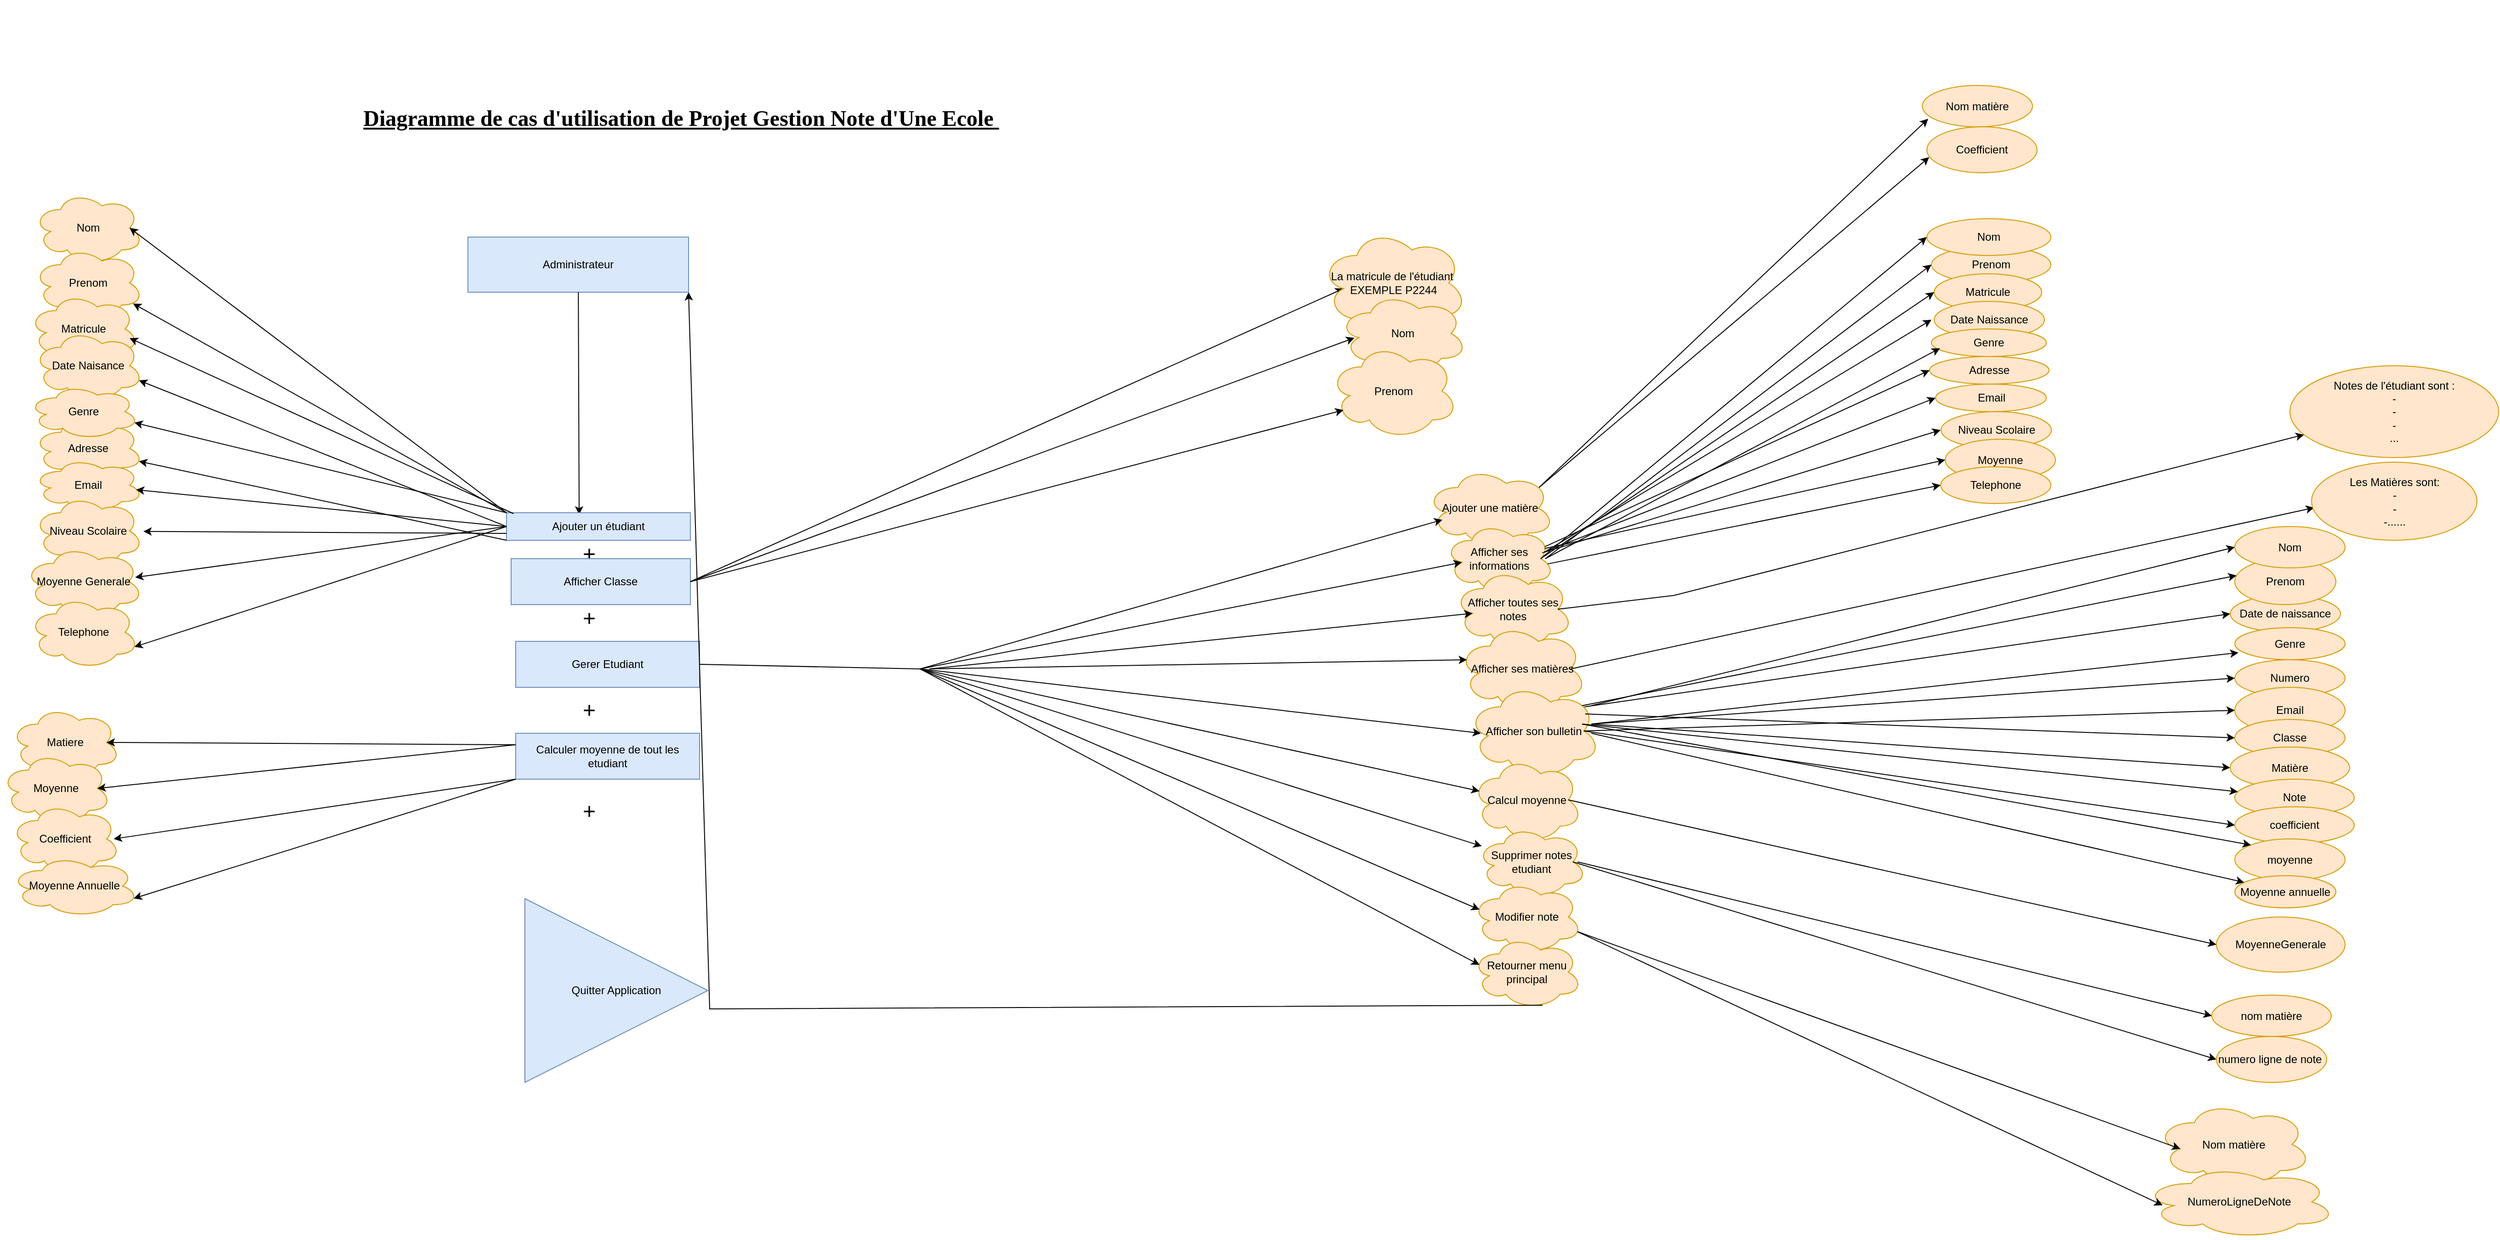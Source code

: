 <mxfile version="24.7.17">
  <diagram name="Page-1" id="vBFBwWcGmU8iXVVEff_w">
    <mxGraphModel dx="3722" dy="2207" grid="1" gridSize="10" guides="1" tooltips="1" connect="1" arrows="1" fold="1" page="1" pageScale="1" pageWidth="827" pageHeight="1169" math="0" shadow="0">
      <root>
        <mxCell id="0" />
        <mxCell id="1" parent="0" />
        <mxCell id="Lp6GJttOj30es9o93M_a-1" value="&lt;h1&gt;&lt;font face=&quot;Times New Roman&quot; style=&quot;font-size: 24px;&quot;&gt;&lt;u&gt;Diagramme de cas d&#39;utilisation de Projet Gestion Note d&#39;Une Ecole&amp;nbsp;&lt;/u&gt;&lt;/font&gt;&lt;/h1&gt;" style="text;html=1;align=center;verticalAlign=middle;whiteSpace=wrap;rounded=0;" vertex="1" parent="1">
          <mxGeometry x="-770" y="-267.5" width="1020" height="257.5" as="geometry" />
        </mxCell>
        <mxCell id="Lp6GJttOj30es9o93M_a-2" value="Administrateur" style="rounded=0;whiteSpace=wrap;html=1;fillColor=#dae8fc;strokeColor=#6c8ebf;" vertex="1" parent="1">
          <mxGeometry x="-492" y="-10" width="240" height="60" as="geometry" />
        </mxCell>
        <mxCell id="Lp6GJttOj30es9o93M_a-3" value="" style="endArrow=classic;html=1;rounded=0;entryX=0.395;entryY=0.067;entryDx=0;entryDy=0;entryPerimeter=0;" edge="1" parent="1" source="Lp6GJttOj30es9o93M_a-2" target="Lp6GJttOj30es9o93M_a-4">
          <mxGeometry width="50" height="50" relative="1" as="geometry">
            <mxPoint x="-100" y="370" as="sourcePoint" />
            <mxPoint x="-50" y="320" as="targetPoint" />
          </mxGeometry>
        </mxCell>
        <mxCell id="Lp6GJttOj30es9o93M_a-4" value="Ajouter un étudiant" style="rounded=0;whiteSpace=wrap;html=1;fillColor=#dae8fc;strokeColor=#6c8ebf;" vertex="1" parent="1">
          <mxGeometry x="-450" y="290" width="200" height="30" as="geometry" />
        </mxCell>
        <mxCell id="Lp6GJttOj30es9o93M_a-18" value="&lt;font style=&quot;font-size: 24px;&quot;&gt;+&lt;/font&gt;" style="text;html=1;align=center;verticalAlign=middle;whiteSpace=wrap;rounded=0;" vertex="1" parent="1">
          <mxGeometry x="-390" y="320" width="60" height="30" as="geometry" />
        </mxCell>
        <mxCell id="Lp6GJttOj30es9o93M_a-19" value="Afficher Classe" style="rounded=0;whiteSpace=wrap;html=1;fillColor=#dae8fc;strokeColor=#6c8ebf;" vertex="1" parent="1">
          <mxGeometry x="-445" y="340" width="195" height="50" as="geometry" />
        </mxCell>
        <mxCell id="Lp6GJttOj30es9o93M_a-20" value="&lt;font style=&quot;font-size: 24px;&quot;&gt;+&lt;/font&gt;" style="text;html=1;align=center;verticalAlign=middle;whiteSpace=wrap;rounded=0;" vertex="1" parent="1">
          <mxGeometry x="-390" y="390" width="60" height="30" as="geometry" />
        </mxCell>
        <mxCell id="Lp6GJttOj30es9o93M_a-21" value="Gerer Etudiant" style="rounded=0;whiteSpace=wrap;html=1;fillColor=#dae8fc;strokeColor=#6c8ebf;" vertex="1" parent="1">
          <mxGeometry x="-440" y="430" width="200" height="50" as="geometry" />
        </mxCell>
        <mxCell id="Lp6GJttOj30es9o93M_a-22" value="&lt;font style=&quot;font-size: 24px;&quot;&gt;+&lt;/font&gt;" style="text;html=1;align=center;verticalAlign=middle;whiteSpace=wrap;rounded=0;" vertex="1" parent="1">
          <mxGeometry x="-390" y="490" width="60" height="30" as="geometry" />
        </mxCell>
        <mxCell id="Lp6GJttOj30es9o93M_a-23" value="Calculer moyenne de tout les etudiant" style="rounded=0;whiteSpace=wrap;html=1;fillColor=#dae8fc;strokeColor=#6c8ebf;" vertex="1" parent="1">
          <mxGeometry x="-440" y="530" width="200" height="50" as="geometry" />
        </mxCell>
        <mxCell id="Lp6GJttOj30es9o93M_a-24" value="&lt;font style=&quot;font-size: 24px;&quot;&gt;+&lt;/font&gt;" style="text;html=1;align=center;verticalAlign=middle;whiteSpace=wrap;rounded=0;" vertex="1" parent="1">
          <mxGeometry x="-390" y="600" width="60" height="30" as="geometry" />
        </mxCell>
        <mxCell id="Lp6GJttOj30es9o93M_a-26" value="Quitter Application" style="triangle;whiteSpace=wrap;html=1;fillColor=#dae8fc;strokeColor=#6c8ebf;" vertex="1" parent="1">
          <mxGeometry x="-430" y="710" width="199" height="200" as="geometry" />
        </mxCell>
        <mxCell id="Lp6GJttOj30es9o93M_a-28" value="" style="endArrow=none;html=1;rounded=0;exitX=1;exitY=0.5;exitDx=0;exitDy=0;" edge="1" parent="1" source="Lp6GJttOj30es9o93M_a-21">
          <mxGeometry width="50" height="50" relative="1" as="geometry">
            <mxPoint x="60" y="400" as="sourcePoint" />
            <mxPoint y="460" as="targetPoint" />
          </mxGeometry>
        </mxCell>
        <mxCell id="Lp6GJttOj30es9o93M_a-29" value="Ajouter une matière" style="ellipse;shape=cloud;whiteSpace=wrap;html=1;fillColor=#ffe6cc;strokeColor=#d79b00;" vertex="1" parent="1">
          <mxGeometry x="550" y="240" width="140" height="90" as="geometry" />
        </mxCell>
        <mxCell id="Lp6GJttOj30es9o93M_a-30" value="Afficher ses informations" style="ellipse;shape=cloud;whiteSpace=wrap;html=1;fillColor=#ffe6cc;strokeColor=#d79b00;" vertex="1" parent="1">
          <mxGeometry x="570" y="300" width="120" height="80" as="geometry" />
        </mxCell>
        <mxCell id="Lp6GJttOj30es9o93M_a-31" value="Afficher toutes ses notes" style="ellipse;shape=cloud;whiteSpace=wrap;html=1;fillColor=#ffe6cc;strokeColor=#d79b00;" vertex="1" parent="1">
          <mxGeometry x="580" y="350" width="130" height="90" as="geometry" />
        </mxCell>
        <mxCell id="Lp6GJttOj30es9o93M_a-32" value="Afficher ses matières" style="ellipse;shape=cloud;whiteSpace=wrap;html=1;fillColor=#ffe6cc;strokeColor=#d79b00;" vertex="1" parent="1">
          <mxGeometry x="585" y="410" width="140" height="100" as="geometry" />
        </mxCell>
        <mxCell id="Lp6GJttOj30es9o93M_a-33" value="Afficher son bulletin" style="ellipse;shape=cloud;whiteSpace=wrap;html=1;fillColor=#ffe6cc;strokeColor=#d79b00;" vertex="1" parent="1">
          <mxGeometry x="595" y="475" width="145" height="105" as="geometry" />
        </mxCell>
        <mxCell id="Lp6GJttOj30es9o93M_a-34" value="Calcul moyenne" style="ellipse;shape=cloud;whiteSpace=wrap;html=1;fillColor=#ffe6cc;strokeColor=#d79b00;" vertex="1" parent="1">
          <mxGeometry x="600" y="555" width="120" height="95" as="geometry" />
        </mxCell>
        <mxCell id="Lp6GJttOj30es9o93M_a-35" value="Supprimer notes etudiant" style="ellipse;shape=cloud;whiteSpace=wrap;html=1;fillColor=#ffe6cc;strokeColor=#d79b00;" vertex="1" parent="1">
          <mxGeometry x="605" y="630" width="120" height="80" as="geometry" />
        </mxCell>
        <mxCell id="Lp6GJttOj30es9o93M_a-36" value="Modifier note" style="ellipse;shape=cloud;whiteSpace=wrap;html=1;fillColor=#ffe6cc;strokeColor=#d79b00;" vertex="1" parent="1">
          <mxGeometry x="600" y="690" width="120" height="80" as="geometry" />
        </mxCell>
        <mxCell id="Lp6GJttOj30es9o93M_a-37" value="Retourner menu principal" style="ellipse;shape=cloud;whiteSpace=wrap;html=1;fillColor=#ffe6cc;strokeColor=#d79b00;" vertex="1" parent="1">
          <mxGeometry x="600" y="750" width="120" height="80" as="geometry" />
        </mxCell>
        <mxCell id="Lp6GJttOj30es9o93M_a-38" value="" style="endArrow=classic;html=1;rounded=0;entryX=0.129;entryY=0.641;entryDx=0;entryDy=0;entryPerimeter=0;" edge="1" parent="1" target="Lp6GJttOj30es9o93M_a-29">
          <mxGeometry width="50" height="50" relative="1" as="geometry">
            <mxPoint y="460" as="sourcePoint" />
            <mxPoint x="370" y="510" as="targetPoint" />
          </mxGeometry>
        </mxCell>
        <mxCell id="Lp6GJttOj30es9o93M_a-39" value="" style="endArrow=classic;html=1;rounded=0;entryX=0.07;entryY=0.4;entryDx=0;entryDy=0;entryPerimeter=0;" edge="1" parent="1" target="Lp6GJttOj30es9o93M_a-37">
          <mxGeometry width="50" height="50" relative="1" as="geometry">
            <mxPoint y="460" as="sourcePoint" />
            <mxPoint x="330" y="700" as="targetPoint" />
          </mxGeometry>
        </mxCell>
        <mxCell id="Lp6GJttOj30es9o93M_a-40" value="" style="endArrow=classic;html=1;rounded=0;entryX=0.07;entryY=0.4;entryDx=0;entryDy=0;entryPerimeter=0;" edge="1" parent="1" target="Lp6GJttOj30es9o93M_a-36">
          <mxGeometry width="50" height="50" relative="1" as="geometry">
            <mxPoint y="460" as="sourcePoint" />
            <mxPoint x="370" y="580" as="targetPoint" />
          </mxGeometry>
        </mxCell>
        <mxCell id="Lp6GJttOj30es9o93M_a-41" value="" style="endArrow=classic;html=1;rounded=0;" edge="1" parent="1" target="Lp6GJttOj30es9o93M_a-35">
          <mxGeometry width="50" height="50" relative="1" as="geometry">
            <mxPoint y="460" as="sourcePoint" />
            <mxPoint x="370" y="580" as="targetPoint" />
          </mxGeometry>
        </mxCell>
        <mxCell id="Lp6GJttOj30es9o93M_a-42" value="" style="endArrow=classic;html=1;rounded=0;entryX=0.07;entryY=0.4;entryDx=0;entryDy=0;entryPerimeter=0;" edge="1" parent="1" target="Lp6GJttOj30es9o93M_a-34">
          <mxGeometry width="50" height="50" relative="1" as="geometry">
            <mxPoint y="460" as="sourcePoint" />
            <mxPoint x="370" y="580" as="targetPoint" />
          </mxGeometry>
        </mxCell>
        <mxCell id="Lp6GJttOj30es9o93M_a-43" value="" style="endArrow=classic;html=1;rounded=0;" edge="1" parent="1">
          <mxGeometry width="50" height="50" relative="1" as="geometry">
            <mxPoint y="460" as="sourcePoint" />
            <mxPoint x="610" y="530" as="targetPoint" />
          </mxGeometry>
        </mxCell>
        <mxCell id="Lp6GJttOj30es9o93M_a-44" value="" style="endArrow=classic;html=1;rounded=0;entryX=0.07;entryY=0.4;entryDx=0;entryDy=0;entryPerimeter=0;" edge="1" parent="1" target="Lp6GJttOj30es9o93M_a-32">
          <mxGeometry width="50" height="50" relative="1" as="geometry">
            <mxPoint x="10" y="460" as="sourcePoint" />
            <mxPoint x="370" y="500" as="targetPoint" />
          </mxGeometry>
        </mxCell>
        <mxCell id="Lp6GJttOj30es9o93M_a-45" value="" style="endArrow=classic;html=1;rounded=0;entryX=0.16;entryY=0.55;entryDx=0;entryDy=0;entryPerimeter=0;" edge="1" parent="1" target="Lp6GJttOj30es9o93M_a-31">
          <mxGeometry width="50" height="50" relative="1" as="geometry">
            <mxPoint x="10" y="460" as="sourcePoint" />
            <mxPoint x="390" y="400" as="targetPoint" />
          </mxGeometry>
        </mxCell>
        <mxCell id="Lp6GJttOj30es9o93M_a-46" value="" style="endArrow=classic;html=1;rounded=0;entryX=0.16;entryY=0.55;entryDx=0;entryDy=0;entryPerimeter=0;" edge="1" parent="1" target="Lp6GJttOj30es9o93M_a-30">
          <mxGeometry width="50" height="50" relative="1" as="geometry">
            <mxPoint y="460" as="sourcePoint" />
            <mxPoint x="390" y="400" as="targetPoint" />
          </mxGeometry>
        </mxCell>
        <mxCell id="Lp6GJttOj30es9o93M_a-53" value="Nom" style="ellipse;shape=cloud;whiteSpace=wrap;html=1;fillColor=#ffe6cc;strokeColor=#d79b00;" vertex="1" parent="1">
          <mxGeometry x="-965" y="-60" width="120" height="80" as="geometry" />
        </mxCell>
        <mxCell id="Lp6GJttOj30es9o93M_a-54" value="Prenom" style="ellipse;shape=cloud;whiteSpace=wrap;html=1;fillColor=#ffe6cc;strokeColor=#d79b00;" vertex="1" parent="1">
          <mxGeometry x="-965" width="120" height="80" as="geometry" />
        </mxCell>
        <mxCell id="Lp6GJttOj30es9o93M_a-55" value="Matricule" style="ellipse;shape=cloud;whiteSpace=wrap;html=1;fillColor=#ffe6cc;strokeColor=#d79b00;" vertex="1" parent="1">
          <mxGeometry x="-970" y="50" width="120" height="80" as="geometry" />
        </mxCell>
        <mxCell id="Lp6GJttOj30es9o93M_a-56" value="Date Naisance" style="ellipse;shape=cloud;whiteSpace=wrap;html=1;fillColor=#ffe6cc;strokeColor=#d79b00;" vertex="1" parent="1">
          <mxGeometry x="-965" y="90" width="120" height="80" as="geometry" />
        </mxCell>
        <mxCell id="Lp6GJttOj30es9o93M_a-58" value="Adresse" style="ellipse;shape=cloud;whiteSpace=wrap;html=1;fillColor=#ffe6cc;strokeColor=#d79b00;" vertex="1" parent="1">
          <mxGeometry x="-965" y="185" width="120" height="70" as="geometry" />
        </mxCell>
        <mxCell id="Lp6GJttOj30es9o93M_a-59" value="Email" style="ellipse;shape=cloud;whiteSpace=wrap;html=1;fillColor=#ffe6cc;strokeColor=#d79b00;" vertex="1" parent="1">
          <mxGeometry x="-965" y="230" width="120" height="60" as="geometry" />
        </mxCell>
        <mxCell id="Lp6GJttOj30es9o93M_a-60" value="Niveau Scolaire" style="ellipse;shape=cloud;whiteSpace=wrap;html=1;fillColor=#ffe6cc;strokeColor=#d79b00;" vertex="1" parent="1">
          <mxGeometry x="-965" y="270" width="120" height="80" as="geometry" />
        </mxCell>
        <mxCell id="Lp6GJttOj30es9o93M_a-61" value="Moyenne Generale" style="ellipse;shape=cloud;whiteSpace=wrap;html=1;fillColor=#ffe6cc;strokeColor=#d79b00;" vertex="1" parent="1">
          <mxGeometry x="-975" y="325" width="130" height="80" as="geometry" />
        </mxCell>
        <mxCell id="Lp6GJttOj30es9o93M_a-62" value="Telephone" style="ellipse;shape=cloud;whiteSpace=wrap;html=1;fillColor=#ffe6cc;strokeColor=#d79b00;" vertex="1" parent="1">
          <mxGeometry x="-970" y="380" width="120" height="80" as="geometry" />
        </mxCell>
        <mxCell id="Lp6GJttOj30es9o93M_a-63" value="" style="endArrow=classic;html=1;rounded=0;entryX=0.875;entryY=0.5;entryDx=0;entryDy=0;entryPerimeter=0;exitX=0;exitY=0;exitDx=0;exitDy=0;" edge="1" parent="1" source="Lp6GJttOj30es9o93M_a-4" target="Lp6GJttOj30es9o93M_a-53">
          <mxGeometry width="50" height="50" relative="1" as="geometry">
            <mxPoint x="-800" y="190" as="sourcePoint" />
            <mxPoint x="-750" y="140" as="targetPoint" />
          </mxGeometry>
        </mxCell>
        <mxCell id="Lp6GJttOj30es9o93M_a-64" value="" style="endArrow=classic;html=1;rounded=0;entryX=0.906;entryY=0.779;entryDx=0;entryDy=0;entryPerimeter=0;" edge="1" parent="1" target="Lp6GJttOj30es9o93M_a-54">
          <mxGeometry width="50" height="50" relative="1" as="geometry">
            <mxPoint x="-450" y="290" as="sourcePoint" />
            <mxPoint x="-750" y="140" as="targetPoint" />
          </mxGeometry>
        </mxCell>
        <mxCell id="Lp6GJttOj30es9o93M_a-65" value="" style="endArrow=classic;html=1;rounded=0;exitX=0.038;exitY=0.033;exitDx=0;exitDy=0;exitPerimeter=0;" edge="1" parent="1" source="Lp6GJttOj30es9o93M_a-4">
          <mxGeometry width="50" height="50" relative="1" as="geometry">
            <mxPoint x="-800" y="190" as="sourcePoint" />
            <mxPoint x="-860" y="100" as="targetPoint" />
          </mxGeometry>
        </mxCell>
        <mxCell id="Lp6GJttOj30es9o93M_a-67" value="" style="endArrow=classic;html=1;rounded=0;entryX=0.96;entryY=0.7;entryDx=0;entryDy=0;entryPerimeter=0;exitX=0;exitY=0.5;exitDx=0;exitDy=0;" edge="1" parent="1" source="Lp6GJttOj30es9o93M_a-4" target="Lp6GJttOj30es9o93M_a-56">
          <mxGeometry width="50" height="50" relative="1" as="geometry">
            <mxPoint x="-460" y="300" as="sourcePoint" />
            <mxPoint x="-750" y="140" as="targetPoint" />
          </mxGeometry>
        </mxCell>
        <mxCell id="Lp6GJttOj30es9o93M_a-68" value="" style="endArrow=classic;html=1;rounded=0;exitX=0;exitY=1;exitDx=0;exitDy=0;entryX=0.96;entryY=0.7;entryDx=0;entryDy=0;entryPerimeter=0;" edge="1" parent="1" source="Lp6GJttOj30es9o93M_a-4" target="Lp6GJttOj30es9o93M_a-58">
          <mxGeometry width="50" height="50" relative="1" as="geometry">
            <mxPoint x="-800" y="190" as="sourcePoint" />
            <mxPoint x="-750" y="140" as="targetPoint" />
          </mxGeometry>
        </mxCell>
        <mxCell id="Lp6GJttOj30es9o93M_a-69" value="" style="endArrow=classic;html=1;rounded=0;exitX=0;exitY=0.5;exitDx=0;exitDy=0;entryX=0.933;entryY=0.583;entryDx=0;entryDy=0;entryPerimeter=0;" edge="1" parent="1" source="Lp6GJttOj30es9o93M_a-4" target="Lp6GJttOj30es9o93M_a-59">
          <mxGeometry width="50" height="50" relative="1" as="geometry">
            <mxPoint x="-800" y="190" as="sourcePoint" />
            <mxPoint x="-750" y="140" as="targetPoint" />
          </mxGeometry>
        </mxCell>
        <mxCell id="Lp6GJttOj30es9o93M_a-70" value="" style="endArrow=classic;html=1;rounded=0;exitX=0;exitY=0.75;exitDx=0;exitDy=0;" edge="1" parent="1" source="Lp6GJttOj30es9o93M_a-4" target="Lp6GJttOj30es9o93M_a-60">
          <mxGeometry width="50" height="50" relative="1" as="geometry">
            <mxPoint x="-800" y="190" as="sourcePoint" />
            <mxPoint x="-1080" y="280" as="targetPoint" />
          </mxGeometry>
        </mxCell>
        <mxCell id="Lp6GJttOj30es9o93M_a-71" value="" style="endArrow=classic;html=1;rounded=0;exitX=0;exitY=0.5;exitDx=0;exitDy=0;entryX=0.931;entryY=0.442;entryDx=0;entryDy=0;entryPerimeter=0;" edge="1" parent="1" source="Lp6GJttOj30es9o93M_a-4" target="Lp6GJttOj30es9o93M_a-61">
          <mxGeometry width="50" height="50" relative="1" as="geometry">
            <mxPoint x="-800" y="190" as="sourcePoint" />
            <mxPoint x="-750" y="140" as="targetPoint" />
          </mxGeometry>
        </mxCell>
        <mxCell id="Lp6GJttOj30es9o93M_a-72" value="" style="endArrow=classic;html=1;rounded=0;exitX=0;exitY=0.5;exitDx=0;exitDy=0;entryX=0.96;entryY=0.7;entryDx=0;entryDy=0;entryPerimeter=0;" edge="1" parent="1" source="Lp6GJttOj30es9o93M_a-4" target="Lp6GJttOj30es9o93M_a-62">
          <mxGeometry width="50" height="50" relative="1" as="geometry">
            <mxPoint x="-800" y="190" as="sourcePoint" />
            <mxPoint x="-750" y="140" as="targetPoint" />
          </mxGeometry>
        </mxCell>
        <mxCell id="Lp6GJttOj30es9o93M_a-73" value="" style="endArrow=classic;html=1;rounded=0;exitX=1;exitY=0.5;exitDx=0;exitDy=0;entryX=0.16;entryY=0.55;entryDx=0;entryDy=0;entryPerimeter=0;" edge="1" parent="1" source="Lp6GJttOj30es9o93M_a-19" target="Lp6GJttOj30es9o93M_a-74">
          <mxGeometry width="50" height="50" relative="1" as="geometry">
            <mxPoint x="-275" y="380" as="sourcePoint" />
            <mxPoint x="50" y="200" as="targetPoint" />
          </mxGeometry>
        </mxCell>
        <mxCell id="Lp6GJttOj30es9o93M_a-74" value="La matricule de l&#39;étudiant&amp;nbsp; EXEMPLE P2244" style="ellipse;shape=cloud;whiteSpace=wrap;html=1;fillColor=#ffe6cc;strokeColor=#d79b00;" vertex="1" parent="1">
          <mxGeometry x="435" y="-20" width="160" height="120" as="geometry" />
        </mxCell>
        <mxCell id="Lp6GJttOj30es9o93M_a-75" value="Nom" style="ellipse;shape=cloud;whiteSpace=wrap;html=1;fillColor=#ffe6cc;strokeColor=#d79b00;" vertex="1" parent="1">
          <mxGeometry x="455" y="50" width="140" height="90" as="geometry" />
        </mxCell>
        <mxCell id="Lp6GJttOj30es9o93M_a-76" value="Prenom" style="ellipse;shape=cloud;whiteSpace=wrap;html=1;fillColor=#ffe6cc;strokeColor=#d79b00;" vertex="1" parent="1">
          <mxGeometry x="445" y="105" width="140" height="105" as="geometry" />
        </mxCell>
        <mxCell id="Lp6GJttOj30es9o93M_a-78" value="" style="endArrow=classic;html=1;rounded=0;entryX=0.11;entryY=0.698;entryDx=0;entryDy=0;entryPerimeter=0;exitX=1;exitY=0.5;exitDx=0;exitDy=0;" edge="1" parent="1" source="Lp6GJttOj30es9o93M_a-19" target="Lp6GJttOj30es9o93M_a-76">
          <mxGeometry width="50" height="50" relative="1" as="geometry">
            <mxPoint x="-270" y="380" as="sourcePoint" />
            <mxPoint x="-80" y="240" as="targetPoint" />
          </mxGeometry>
        </mxCell>
        <mxCell id="Lp6GJttOj30es9o93M_a-79" value="" style="endArrow=classic;html=1;rounded=0;exitX=1;exitY=0.5;exitDx=0;exitDy=0;entryX=0.124;entryY=0.552;entryDx=0;entryDy=0;entryPerimeter=0;" edge="1" parent="1" source="Lp6GJttOj30es9o93M_a-19" target="Lp6GJttOj30es9o93M_a-75">
          <mxGeometry width="50" height="50" relative="1" as="geometry">
            <mxPoint x="-270" y="380" as="sourcePoint" />
            <mxPoint x="-80" y="240" as="targetPoint" />
          </mxGeometry>
        </mxCell>
        <mxCell id="Lp6GJttOj30es9o93M_a-82" value="Nom matière" style="ellipse;whiteSpace=wrap;html=1;fillColor=#ffe6cc;strokeColor=#d79b00;" vertex="1" parent="1">
          <mxGeometry x="1090" y="-175" width="120" height="45" as="geometry" />
        </mxCell>
        <mxCell id="Lp6GJttOj30es9o93M_a-83" value="Coefficient" style="ellipse;whiteSpace=wrap;html=1;fillColor=#ffe6cc;strokeColor=#d79b00;" vertex="1" parent="1">
          <mxGeometry x="1095" y="-130" width="120" height="50" as="geometry" />
        </mxCell>
        <mxCell id="Lp6GJttOj30es9o93M_a-84" value="" style="endArrow=classic;html=1;rounded=0;entryX=0.054;entryY=0.806;entryDx=0;entryDy=0;exitX=0.88;exitY=0.25;exitDx=0;exitDy=0;exitPerimeter=0;entryPerimeter=0;" edge="1" parent="1" source="Lp6GJttOj30es9o93M_a-29" target="Lp6GJttOj30es9o93M_a-82">
          <mxGeometry width="50" height="50" relative="1" as="geometry">
            <mxPoint x="790" y="460" as="sourcePoint" />
            <mxPoint x="840" y="410" as="targetPoint" />
          </mxGeometry>
        </mxCell>
        <mxCell id="Lp6GJttOj30es9o93M_a-85" value="" style="endArrow=classic;html=1;rounded=0;entryX=0.022;entryY=0.66;entryDx=0;entryDy=0;entryPerimeter=0;exitX=0.88;exitY=0.25;exitDx=0;exitDy=0;exitPerimeter=0;" edge="1" parent="1" source="Lp6GJttOj30es9o93M_a-29" target="Lp6GJttOj30es9o93M_a-83">
          <mxGeometry width="50" height="50" relative="1" as="geometry">
            <mxPoint x="690" y="270" as="sourcePoint" />
            <mxPoint x="840" y="410" as="targetPoint" />
          </mxGeometry>
        </mxCell>
        <mxCell id="Lp6GJttOj30es9o93M_a-86" value="nom matière" style="ellipse;whiteSpace=wrap;html=1;fillColor=#ffe6cc;strokeColor=#d79b00;" vertex="1" parent="1">
          <mxGeometry x="1405" y="815" width="130" height="45" as="geometry" />
        </mxCell>
        <mxCell id="Lp6GJttOj30es9o93M_a-87" value="numero ligne de note&amp;nbsp;" style="ellipse;whiteSpace=wrap;html=1;fillColor=#ffe6cc;strokeColor=#d79b00;" vertex="1" parent="1">
          <mxGeometry x="1410" y="860" width="120" height="50" as="geometry" />
        </mxCell>
        <mxCell id="Lp6GJttOj30es9o93M_a-88" value="" style="endArrow=classic;html=1;rounded=0;entryX=0;entryY=0.5;entryDx=0;entryDy=0;" edge="1" parent="1" target="Lp6GJttOj30es9o93M_a-86">
          <mxGeometry width="50" height="50" relative="1" as="geometry">
            <mxPoint x="715" y="670" as="sourcePoint" />
            <mxPoint x="820" y="530" as="targetPoint" />
          </mxGeometry>
        </mxCell>
        <mxCell id="Lp6GJttOj30es9o93M_a-89" value="" style="endArrow=classic;html=1;rounded=0;entryX=0;entryY=0.5;entryDx=0;entryDy=0;exitX=0.875;exitY=0.5;exitDx=0;exitDy=0;exitPerimeter=0;" edge="1" parent="1" source="Lp6GJttOj30es9o93M_a-35" target="Lp6GJttOj30es9o93M_a-87">
          <mxGeometry width="50" height="50" relative="1" as="geometry">
            <mxPoint x="720" y="670" as="sourcePoint" />
            <mxPoint x="820" y="530" as="targetPoint" />
          </mxGeometry>
        </mxCell>
        <mxCell id="Lp6GJttOj30es9o93M_a-90" value="Date de naissance" style="ellipse;whiteSpace=wrap;html=1;fillColor=#ffe6cc;strokeColor=#d79b00;" vertex="1" parent="1">
          <mxGeometry x="1425" y="380" width="120" height="40" as="geometry" />
        </mxCell>
        <mxCell id="Lp6GJttOj30es9o93M_a-91" value="Genre" style="ellipse;whiteSpace=wrap;html=1;fillColor=#ffe6cc;strokeColor=#d79b00;" vertex="1" parent="1">
          <mxGeometry x="1430" y="415" width="120" height="35" as="geometry" />
        </mxCell>
        <mxCell id="Lp6GJttOj30es9o93M_a-92" value="Numero" style="ellipse;whiteSpace=wrap;html=1;fillColor=#ffe6cc;strokeColor=#d79b00;" vertex="1" parent="1">
          <mxGeometry x="1430" y="450" width="120" height="40" as="geometry" />
        </mxCell>
        <mxCell id="Lp6GJttOj30es9o93M_a-93" value="Email" style="ellipse;whiteSpace=wrap;html=1;fillColor=#ffe6cc;strokeColor=#d79b00;" vertex="1" parent="1">
          <mxGeometry x="1430" y="480" width="120" height="50" as="geometry" />
        </mxCell>
        <mxCell id="Lp6GJttOj30es9o93M_a-94" value="Prenom" style="ellipse;whiteSpace=wrap;html=1;fillColor=#ffe6cc;strokeColor=#d79b00;" vertex="1" parent="1">
          <mxGeometry x="1430" y="340" width="110" height="50" as="geometry" />
        </mxCell>
        <mxCell id="Lp6GJttOj30es9o93M_a-95" value="Nom" style="ellipse;whiteSpace=wrap;html=1;fillColor=#ffe6cc;strokeColor=#d79b00;" vertex="1" parent="1">
          <mxGeometry x="1430" y="305" width="120" height="45" as="geometry" />
        </mxCell>
        <mxCell id="Lp6GJttOj30es9o93M_a-96" value="Classe" style="ellipse;whiteSpace=wrap;html=1;fillColor=#ffe6cc;strokeColor=#d79b00;" vertex="1" parent="1">
          <mxGeometry x="1430" y="515" width="120" height="40" as="geometry" />
        </mxCell>
        <mxCell id="Lp6GJttOj30es9o93M_a-98" value="Matière" style="ellipse;whiteSpace=wrap;html=1;fillColor=#ffe6cc;strokeColor=#d79b00;" vertex="1" parent="1">
          <mxGeometry x="1425" y="545" width="130" height="45" as="geometry" />
        </mxCell>
        <mxCell id="Lp6GJttOj30es9o93M_a-99" value="Note" style="ellipse;whiteSpace=wrap;html=1;fillColor=#ffe6cc;strokeColor=#d79b00;" vertex="1" parent="1">
          <mxGeometry x="1430" y="580" width="130" height="40" as="geometry" />
        </mxCell>
        <mxCell id="Lp6GJttOj30es9o93M_a-100" value="coefficient" style="ellipse;whiteSpace=wrap;html=1;fillColor=#ffe6cc;strokeColor=#d79b00;" vertex="1" parent="1">
          <mxGeometry x="1430" y="610" width="130" height="40" as="geometry" />
        </mxCell>
        <mxCell id="Lp6GJttOj30es9o93M_a-101" value="moyenne" style="ellipse;whiteSpace=wrap;html=1;fillColor=#ffe6cc;strokeColor=#d79b00;" vertex="1" parent="1">
          <mxGeometry x="1430" y="645" width="120" height="45" as="geometry" />
        </mxCell>
        <mxCell id="Lp6GJttOj30es9o93M_a-102" value="Moyenne annuelle" style="ellipse;whiteSpace=wrap;html=1;fillColor=#ffe6cc;strokeColor=#d79b00;" vertex="1" parent="1">
          <mxGeometry x="1430" y="685" width="110" height="35" as="geometry" />
        </mxCell>
        <mxCell id="Lp6GJttOj30es9o93M_a-103" value="" style="endArrow=classic;html=1;rounded=0;entryX=0;entryY=0.5;entryDx=0;entryDy=0;" edge="1" parent="1" target="Lp6GJttOj30es9o93M_a-95">
          <mxGeometry width="50" height="50" relative="1" as="geometry">
            <mxPoint x="730" y="500" as="sourcePoint" />
            <mxPoint x="1170" y="470" as="targetPoint" />
          </mxGeometry>
        </mxCell>
        <mxCell id="Lp6GJttOj30es9o93M_a-104" value="" style="endArrow=classic;html=1;rounded=0;entryX=0.017;entryY=0.367;entryDx=0;entryDy=0;entryPerimeter=0;" edge="1" parent="1" target="Lp6GJttOj30es9o93M_a-94">
          <mxGeometry width="50" height="50" relative="1" as="geometry">
            <mxPoint x="720" y="500" as="sourcePoint" />
            <mxPoint x="1170" y="470" as="targetPoint" />
          </mxGeometry>
        </mxCell>
        <mxCell id="Lp6GJttOj30es9o93M_a-105" value="" style="endArrow=classic;html=1;rounded=0;entryX=0;entryY=0.5;entryDx=0;entryDy=0;exitX=0.88;exitY=0.25;exitDx=0;exitDy=0;exitPerimeter=0;" edge="1" parent="1" source="Lp6GJttOj30es9o93M_a-33" target="Lp6GJttOj30es9o93M_a-90">
          <mxGeometry width="50" height="50" relative="1" as="geometry">
            <mxPoint x="1120" y="520" as="sourcePoint" />
            <mxPoint x="1170" y="470" as="targetPoint" />
          </mxGeometry>
        </mxCell>
        <mxCell id="Lp6GJttOj30es9o93M_a-106" value="" style="endArrow=classic;html=1;rounded=0;entryX=0.033;entryY=0.781;entryDx=0;entryDy=0;entryPerimeter=0;" edge="1" parent="1" target="Lp6GJttOj30es9o93M_a-91">
          <mxGeometry width="50" height="50" relative="1" as="geometry">
            <mxPoint x="730" y="520" as="sourcePoint" />
            <mxPoint x="1170" y="470" as="targetPoint" />
          </mxGeometry>
        </mxCell>
        <mxCell id="Lp6GJttOj30es9o93M_a-107" value="" style="endArrow=classic;html=1;rounded=0;entryX=0;entryY=0.5;entryDx=0;entryDy=0;" edge="1" parent="1" target="Lp6GJttOj30es9o93M_a-92">
          <mxGeometry width="50" height="50" relative="1" as="geometry">
            <mxPoint x="730" y="520" as="sourcePoint" />
            <mxPoint x="1360" y="393" as="targetPoint" />
          </mxGeometry>
        </mxCell>
        <mxCell id="Lp6GJttOj30es9o93M_a-108" value="" style="endArrow=classic;html=1;rounded=0;entryX=0;entryY=0.5;entryDx=0;entryDy=0;exitX=0.875;exitY=0.5;exitDx=0;exitDy=0;exitPerimeter=0;" edge="1" parent="1" source="Lp6GJttOj30es9o93M_a-33" target="Lp6GJttOj30es9o93M_a-93">
          <mxGeometry width="50" height="50" relative="1" as="geometry">
            <mxPoint x="710" y="590" as="sourcePoint" />
            <mxPoint x="1170" y="570" as="targetPoint" />
          </mxGeometry>
        </mxCell>
        <mxCell id="Lp6GJttOj30es9o93M_a-109" value="" style="endArrow=classic;html=1;rounded=0;exitX=0.931;exitY=0.524;exitDx=0;exitDy=0;exitPerimeter=0;" edge="1" parent="1" source="Lp6GJttOj30es9o93M_a-33" target="Lp6GJttOj30es9o93M_a-102">
          <mxGeometry width="50" height="50" relative="1" as="geometry">
            <mxPoint x="1120" y="620" as="sourcePoint" />
            <mxPoint x="1170" y="570" as="targetPoint" />
          </mxGeometry>
        </mxCell>
        <mxCell id="Lp6GJttOj30es9o93M_a-110" value="" style="endArrow=classic;html=1;rounded=0;entryX=0;entryY=0;entryDx=0;entryDy=0;" edge="1" parent="1" target="Lp6GJttOj30es9o93M_a-101">
          <mxGeometry width="50" height="50" relative="1" as="geometry">
            <mxPoint x="720" y="520" as="sourcePoint" />
            <mxPoint x="1170" y="570" as="targetPoint" />
          </mxGeometry>
        </mxCell>
        <mxCell id="Lp6GJttOj30es9o93M_a-111" value="" style="endArrow=classic;html=1;rounded=0;entryX=0;entryY=0.5;entryDx=0;entryDy=0;exitX=0.875;exitY=0.5;exitDx=0;exitDy=0;exitPerimeter=0;" edge="1" parent="1" source="Lp6GJttOj30es9o93M_a-33" target="Lp6GJttOj30es9o93M_a-100">
          <mxGeometry width="50" height="50" relative="1" as="geometry">
            <mxPoint x="730" y="530" as="sourcePoint" />
            <mxPoint x="1170" y="570" as="targetPoint" />
          </mxGeometry>
        </mxCell>
        <mxCell id="Lp6GJttOj30es9o93M_a-112" value="" style="endArrow=classic;html=1;rounded=0;" edge="1" parent="1" target="Lp6GJttOj30es9o93M_a-99">
          <mxGeometry width="50" height="50" relative="1" as="geometry">
            <mxPoint x="720" y="520" as="sourcePoint" />
            <mxPoint x="1170" y="570" as="targetPoint" />
          </mxGeometry>
        </mxCell>
        <mxCell id="Lp6GJttOj30es9o93M_a-113" value="" style="endArrow=classic;html=1;rounded=0;entryX=0;entryY=0.5;entryDx=0;entryDy=0;" edge="1" parent="1" target="Lp6GJttOj30es9o93M_a-98">
          <mxGeometry width="50" height="50" relative="1" as="geometry">
            <mxPoint x="730" y="520" as="sourcePoint" />
            <mxPoint x="1170" y="570" as="targetPoint" />
          </mxGeometry>
        </mxCell>
        <mxCell id="Lp6GJttOj30es9o93M_a-114" value="" style="endArrow=classic;html=1;rounded=0;entryX=0;entryY=0.5;entryDx=0;entryDy=0;exitX=0.885;exitY=0.324;exitDx=0;exitDy=0;exitPerimeter=0;" edge="1" parent="1" source="Lp6GJttOj30es9o93M_a-33" target="Lp6GJttOj30es9o93M_a-96">
          <mxGeometry width="50" height="50" relative="1" as="geometry">
            <mxPoint x="710" y="590" as="sourcePoint" />
            <mxPoint x="1170" y="570" as="targetPoint" />
          </mxGeometry>
        </mxCell>
        <mxCell id="Lp6GJttOj30es9o93M_a-115" value="MoyenneGenerale" style="ellipse;whiteSpace=wrap;html=1;fillColor=#ffe6cc;strokeColor=#d79b00;" vertex="1" parent="1">
          <mxGeometry x="1410" y="730" width="140" height="60" as="geometry" />
        </mxCell>
        <mxCell id="Lp6GJttOj30es9o93M_a-116" value="" style="endArrow=classic;html=1;rounded=0;exitX=0.875;exitY=0.5;exitDx=0;exitDy=0;exitPerimeter=0;entryX=0;entryY=0.5;entryDx=0;entryDy=0;" edge="1" parent="1" source="Lp6GJttOj30es9o93M_a-34" target="Lp6GJttOj30es9o93M_a-115">
          <mxGeometry width="50" height="50" relative="1" as="geometry">
            <mxPoint x="910" y="560" as="sourcePoint" />
            <mxPoint x="960" y="510" as="targetPoint" />
          </mxGeometry>
        </mxCell>
        <mxCell id="Lp6GJttOj30es9o93M_a-117" value="Nom matière" style="ellipse;shape=cloud;whiteSpace=wrap;html=1;fillColor=#ffe6cc;strokeColor=#d79b00;" vertex="1" parent="1">
          <mxGeometry x="1343.5" y="930" width="170" height="95" as="geometry" />
        </mxCell>
        <mxCell id="Lp6GJttOj30es9o93M_a-118" value="NumeroLigneDeNote" style="ellipse;shape=cloud;whiteSpace=wrap;html=1;fillColor=#ffe6cc;strokeColor=#d79b00;" vertex="1" parent="1">
          <mxGeometry x="1330" y="1000" width="210" height="80" as="geometry" />
        </mxCell>
        <mxCell id="Lp6GJttOj30es9o93M_a-119" value="" style="endArrow=classic;html=1;rounded=0;exitX=0.96;exitY=0.7;exitDx=0;exitDy=0;exitPerimeter=0;entryX=0.16;entryY=0.55;entryDx=0;entryDy=0;entryPerimeter=0;" edge="1" parent="1" source="Lp6GJttOj30es9o93M_a-36" target="Lp6GJttOj30es9o93M_a-117">
          <mxGeometry width="50" height="50" relative="1" as="geometry">
            <mxPoint x="900" y="740" as="sourcePoint" />
            <mxPoint x="950" y="690" as="targetPoint" />
          </mxGeometry>
        </mxCell>
        <mxCell id="Lp6GJttOj30es9o93M_a-120" value="" style="endArrow=classic;html=1;rounded=0;exitX=0.96;exitY=0.7;exitDx=0;exitDy=0;exitPerimeter=0;entryX=0.102;entryY=0.546;entryDx=0;entryDy=0;entryPerimeter=0;" edge="1" parent="1" source="Lp6GJttOj30es9o93M_a-36" target="Lp6GJttOj30es9o93M_a-118">
          <mxGeometry width="50" height="50" relative="1" as="geometry">
            <mxPoint x="900" y="740" as="sourcePoint" />
            <mxPoint x="950" y="690" as="targetPoint" />
          </mxGeometry>
        </mxCell>
        <mxCell id="Lp6GJttOj30es9o93M_a-121" value="Prenom" style="ellipse;whiteSpace=wrap;html=1;fillColor=#ffe6cc;strokeColor=#d79b00;" vertex="1" parent="1">
          <mxGeometry x="1100" width="130" height="40" as="geometry" />
        </mxCell>
        <mxCell id="Lp6GJttOj30es9o93M_a-122" value="Matricule" style="ellipse;whiteSpace=wrap;html=1;fillColor=#ffe6cc;strokeColor=#d79b00;" vertex="1" parent="1">
          <mxGeometry x="1103" y="30" width="117" height="40" as="geometry" />
        </mxCell>
        <mxCell id="Lp6GJttOj30es9o93M_a-123" value="Date Naissance" style="ellipse;whiteSpace=wrap;html=1;fillColor=#ffe6cc;strokeColor=#d79b00;" vertex="1" parent="1">
          <mxGeometry x="1103" y="60" width="120" height="40" as="geometry" />
        </mxCell>
        <mxCell id="Lp6GJttOj30es9o93M_a-125" value="Genre" style="ellipse;whiteSpace=wrap;html=1;fillColor=#ffe6cc;strokeColor=#d79b00;" vertex="1" parent="1">
          <mxGeometry x="1100" y="90" width="125" height="30" as="geometry" />
        </mxCell>
        <mxCell id="Lp6GJttOj30es9o93M_a-126" value="Adresse" style="ellipse;whiteSpace=wrap;html=1;fillColor=#ffe6cc;strokeColor=#d79b00;" vertex="1" parent="1">
          <mxGeometry x="1098" y="120" width="130" height="30" as="geometry" />
        </mxCell>
        <mxCell id="Lp6GJttOj30es9o93M_a-127" value="Email" style="ellipse;whiteSpace=wrap;html=1;fillColor=#ffe6cc;strokeColor=#d79b00;" vertex="1" parent="1">
          <mxGeometry x="1104.5" y="150" width="120.5" height="30" as="geometry" />
        </mxCell>
        <mxCell id="Lp6GJttOj30es9o93M_a-128" value="Niveau Scolaire" style="ellipse;whiteSpace=wrap;html=1;fillColor=#ffe6cc;strokeColor=#d79b00;" vertex="1" parent="1">
          <mxGeometry x="1110.5" y="180" width="120" height="40" as="geometry" />
        </mxCell>
        <mxCell id="Lp6GJttOj30es9o93M_a-129" value="Nom" style="ellipse;whiteSpace=wrap;html=1;fillColor=#ffe6cc;strokeColor=#d79b00;" vertex="1" parent="1">
          <mxGeometry x="1095" y="-30" width="135" height="40" as="geometry" />
        </mxCell>
        <mxCell id="Lp6GJttOj30es9o93M_a-131" value="Moyenne" style="ellipse;whiteSpace=wrap;html=1;fillColor=#ffe6cc;strokeColor=#d79b00;" vertex="1" parent="1">
          <mxGeometry x="1115" y="210" width="120" height="45" as="geometry" />
        </mxCell>
        <mxCell id="Lp6GJttOj30es9o93M_a-132" value="Telephone" style="ellipse;whiteSpace=wrap;html=1;fillColor=#ffe6cc;strokeColor=#d79b00;" vertex="1" parent="1">
          <mxGeometry x="1110" y="240" width="120" height="40" as="geometry" />
        </mxCell>
        <mxCell id="Lp6GJttOj30es9o93M_a-133" value="" style="endArrow=classic;html=1;rounded=0;entryX=0;entryY=0.5;entryDx=0;entryDy=0;exitX=0.875;exitY=0.5;exitDx=0;exitDy=0;exitPerimeter=0;" edge="1" parent="1" source="Lp6GJttOj30es9o93M_a-30" target="Lp6GJttOj30es9o93M_a-129">
          <mxGeometry width="50" height="50" relative="1" as="geometry">
            <mxPoint x="680" y="320" as="sourcePoint" />
            <mxPoint x="1030" y="210" as="targetPoint" />
          </mxGeometry>
        </mxCell>
        <mxCell id="Lp6GJttOj30es9o93M_a-134" value="" style="endArrow=classic;html=1;rounded=0;entryX=0;entryY=0.5;entryDx=0;entryDy=0;" edge="1" parent="1" target="Lp6GJttOj30es9o93M_a-121">
          <mxGeometry width="50" height="50" relative="1" as="geometry">
            <mxPoint x="680" y="340" as="sourcePoint" />
            <mxPoint x="1030" y="90" as="targetPoint" />
          </mxGeometry>
        </mxCell>
        <mxCell id="Lp6GJttOj30es9o93M_a-135" value="" style="endArrow=classic;html=1;rounded=0;exitX=0.875;exitY=0.5;exitDx=0;exitDy=0;exitPerimeter=0;entryX=0;entryY=0.5;entryDx=0;entryDy=0;" edge="1" parent="1" source="Lp6GJttOj30es9o93M_a-30" target="Lp6GJttOj30es9o93M_a-122">
          <mxGeometry width="50" height="50" relative="1" as="geometry">
            <mxPoint x="980" y="140" as="sourcePoint" />
            <mxPoint x="1030" y="90" as="targetPoint" />
          </mxGeometry>
        </mxCell>
        <mxCell id="Lp6GJttOj30es9o93M_a-136" value="" style="endArrow=classic;html=1;rounded=0;exitX=0.933;exitY=0.388;exitDx=0;exitDy=0;exitPerimeter=0;" edge="1" parent="1" source="Lp6GJttOj30es9o93M_a-30">
          <mxGeometry width="50" height="50" relative="1" as="geometry">
            <mxPoint x="980" y="140" as="sourcePoint" />
            <mxPoint x="1100" y="80" as="targetPoint" />
          </mxGeometry>
        </mxCell>
        <mxCell id="Lp6GJttOj30es9o93M_a-137" value="" style="endArrow=classic;html=1;rounded=0;entryX=0.075;entryY=0.7;entryDx=0;entryDy=0;entryPerimeter=0;" edge="1" parent="1" target="Lp6GJttOj30es9o93M_a-125">
          <mxGeometry width="50" height="50" relative="1" as="geometry">
            <mxPoint x="680" y="340" as="sourcePoint" />
            <mxPoint x="1030" y="90" as="targetPoint" />
          </mxGeometry>
        </mxCell>
        <mxCell id="Lp6GJttOj30es9o93M_a-138" value="" style="endArrow=classic;html=1;rounded=0;exitX=0.911;exitY=0.338;exitDx=0;exitDy=0;exitPerimeter=0;entryX=0;entryY=0.5;entryDx=0;entryDy=0;" edge="1" parent="1" source="Lp6GJttOj30es9o93M_a-30" target="Lp6GJttOj30es9o93M_a-126">
          <mxGeometry width="50" height="50" relative="1" as="geometry">
            <mxPoint x="980" y="140" as="sourcePoint" />
            <mxPoint x="1030" y="90" as="targetPoint" />
          </mxGeometry>
        </mxCell>
        <mxCell id="Lp6GJttOj30es9o93M_a-139" value="" style="endArrow=classic;html=1;rounded=0;entryX=0;entryY=0.5;entryDx=0;entryDy=0;exitX=0.908;exitY=0.407;exitDx=0;exitDy=0;exitPerimeter=0;" edge="1" parent="1" source="Lp6GJttOj30es9o93M_a-30" target="Lp6GJttOj30es9o93M_a-127">
          <mxGeometry width="50" height="50" relative="1" as="geometry">
            <mxPoint x="680" y="320" as="sourcePoint" />
            <mxPoint x="1030" y="90" as="targetPoint" />
          </mxGeometry>
        </mxCell>
        <mxCell id="Lp6GJttOj30es9o93M_a-140" value="" style="endArrow=classic;html=1;rounded=0;exitX=0.889;exitY=0.421;exitDx=0;exitDy=0;exitPerimeter=0;" edge="1" parent="1" source="Lp6GJttOj30es9o93M_a-30">
          <mxGeometry width="50" height="50" relative="1" as="geometry">
            <mxPoint x="980" y="140" as="sourcePoint" />
            <mxPoint x="1110" y="200" as="targetPoint" />
          </mxGeometry>
        </mxCell>
        <mxCell id="Lp6GJttOj30es9o93M_a-141" value="" style="endArrow=classic;html=1;rounded=0;exitX=0.911;exitY=0.363;exitDx=0;exitDy=0;exitPerimeter=0;entryX=0;entryY=0.5;entryDx=0;entryDy=0;" edge="1" parent="1" source="Lp6GJttOj30es9o93M_a-30" target="Lp6GJttOj30es9o93M_a-131">
          <mxGeometry width="50" height="50" relative="1" as="geometry">
            <mxPoint x="980" y="140" as="sourcePoint" />
            <mxPoint x="1030" y="90" as="targetPoint" />
          </mxGeometry>
        </mxCell>
        <mxCell id="Lp6GJttOj30es9o93M_a-142" value="" style="endArrow=classic;html=1;rounded=0;exitX=0.939;exitY=0.571;exitDx=0;exitDy=0;exitPerimeter=0;entryX=0;entryY=0.5;entryDx=0;entryDy=0;" edge="1" parent="1" source="Lp6GJttOj30es9o93M_a-30" target="Lp6GJttOj30es9o93M_a-132">
          <mxGeometry width="50" height="50" relative="1" as="geometry">
            <mxPoint x="980" y="140" as="sourcePoint" />
            <mxPoint x="1030" y="90" as="targetPoint" />
          </mxGeometry>
        </mxCell>
        <mxCell id="Lp6GJttOj30es9o93M_a-143" value="Notes de l&#39;étudiant sont :&lt;div&gt;-&lt;/div&gt;&lt;div&gt;-&lt;/div&gt;&lt;div&gt;-&lt;/div&gt;&lt;div&gt;...&lt;/div&gt;" style="ellipse;whiteSpace=wrap;html=1;fillColor=#ffe6cc;strokeColor=#d79b00;" vertex="1" parent="1">
          <mxGeometry x="1490" y="130" width="227" height="100" as="geometry" />
        </mxCell>
        <mxCell id="Lp6GJttOj30es9o93M_a-145" value="" style="endArrow=classic;html=1;rounded=0;exitX=0.875;exitY=0.5;exitDx=0;exitDy=0;exitPerimeter=0;" edge="1" parent="1" source="Lp6GJttOj30es9o93M_a-31" target="Lp6GJttOj30es9o93M_a-143">
          <mxGeometry width="50" height="50" relative="1" as="geometry">
            <mxPoint x="980" y="500" as="sourcePoint" />
            <mxPoint x="1030" y="450" as="targetPoint" />
            <Array as="points">
              <mxPoint x="820" y="380" />
            </Array>
          </mxGeometry>
        </mxCell>
        <mxCell id="Lp6GJttOj30es9o93M_a-147" value="" style="endArrow=classic;html=1;rounded=0;exitX=0.875;exitY=0.5;exitDx=0;exitDy=0;exitPerimeter=0;entryX=0.016;entryY=0.583;entryDx=0;entryDy=0;entryPerimeter=0;" edge="1" parent="1" source="Lp6GJttOj30es9o93M_a-32" target="Lp6GJttOj30es9o93M_a-148">
          <mxGeometry width="50" height="50" relative="1" as="geometry">
            <mxPoint x="960" y="440" as="sourcePoint" />
            <mxPoint x="1510" y="280" as="targetPoint" />
          </mxGeometry>
        </mxCell>
        <mxCell id="Lp6GJttOj30es9o93M_a-148" value="Les Matières sont:&lt;div&gt;-&lt;/div&gt;&lt;div&gt;-&lt;/div&gt;&lt;div&gt;-......&lt;/div&gt;" style="ellipse;whiteSpace=wrap;html=1;fillColor=#ffe6cc;strokeColor=#d79b00;" vertex="1" parent="1">
          <mxGeometry x="1513.5" y="235" width="180" height="85" as="geometry" />
        </mxCell>
        <mxCell id="Lp6GJttOj30es9o93M_a-150" value="" style="endArrow=classic;html=1;rounded=0;entryX=0.96;entryY=0.7;entryDx=0;entryDy=0;entryPerimeter=0;" edge="1" parent="1" target="Lp6GJttOj30es9o93M_a-57">
          <mxGeometry width="50" height="50" relative="1" as="geometry">
            <mxPoint x="-450" y="290" as="sourcePoint" />
            <mxPoint x="-1055" y="136" as="targetPoint" />
          </mxGeometry>
        </mxCell>
        <mxCell id="Lp6GJttOj30es9o93M_a-57" value="Genre" style="ellipse;shape=cloud;whiteSpace=wrap;html=1;fillColor=#ffe6cc;strokeColor=#d79b00;" vertex="1" parent="1">
          <mxGeometry x="-970" y="150" width="120" height="60" as="geometry" />
        </mxCell>
        <mxCell id="Lp6GJttOj30es9o93M_a-151" value="Matiere" style="ellipse;shape=cloud;whiteSpace=wrap;html=1;fillColor=#ffe6cc;strokeColor=#d79b00;" vertex="1" parent="1">
          <mxGeometry x="-990" y="500" width="120" height="80" as="geometry" />
        </mxCell>
        <mxCell id="Lp6GJttOj30es9o93M_a-152" value="Moyenne" style="ellipse;shape=cloud;whiteSpace=wrap;html=1;fillColor=#ffe6cc;strokeColor=#d79b00;" vertex="1" parent="1">
          <mxGeometry x="-1000" y="550" width="120" height="80" as="geometry" />
        </mxCell>
        <mxCell id="Lp6GJttOj30es9o93M_a-153" value="Coefficient" style="ellipse;shape=cloud;whiteSpace=wrap;html=1;fillColor=#ffe6cc;strokeColor=#d79b00;" vertex="1" parent="1">
          <mxGeometry x="-990" y="605" width="120" height="80" as="geometry" />
        </mxCell>
        <mxCell id="Lp6GJttOj30es9o93M_a-154" value="Moyenne Annuelle" style="ellipse;shape=cloud;whiteSpace=wrap;html=1;fillColor=#ffe6cc;strokeColor=#d79b00;" vertex="1" parent="1">
          <mxGeometry x="-990" y="662.5" width="140" height="67.5" as="geometry" />
        </mxCell>
        <mxCell id="Lp6GJttOj30es9o93M_a-155" value="" style="endArrow=classic;html=1;rounded=0;exitX=0;exitY=0.25;exitDx=0;exitDy=0;entryX=0.875;entryY=0.5;entryDx=0;entryDy=0;entryPerimeter=0;" edge="1" parent="1" source="Lp6GJttOj30es9o93M_a-23" target="Lp6GJttOj30es9o93M_a-151">
          <mxGeometry width="50" height="50" relative="1" as="geometry">
            <mxPoint x="-770" y="610" as="sourcePoint" />
            <mxPoint x="-720" y="560" as="targetPoint" />
          </mxGeometry>
        </mxCell>
        <mxCell id="Lp6GJttOj30es9o93M_a-156" value="" style="endArrow=classic;html=1;rounded=0;exitX=0;exitY=0.25;exitDx=0;exitDy=0;entryX=0.875;entryY=0.5;entryDx=0;entryDy=0;entryPerimeter=0;" edge="1" parent="1" source="Lp6GJttOj30es9o93M_a-23" target="Lp6GJttOj30es9o93M_a-152">
          <mxGeometry width="50" height="50" relative="1" as="geometry">
            <mxPoint x="-770" y="610" as="sourcePoint" />
            <mxPoint x="-720" y="560" as="targetPoint" />
          </mxGeometry>
        </mxCell>
        <mxCell id="Lp6GJttOj30es9o93M_a-157" value="" style="endArrow=classic;html=1;rounded=0;exitX=0;exitY=1;exitDx=0;exitDy=0;entryX=0.939;entryY=0.5;entryDx=0;entryDy=0;entryPerimeter=0;" edge="1" parent="1" source="Lp6GJttOj30es9o93M_a-23" target="Lp6GJttOj30es9o93M_a-153">
          <mxGeometry width="50" height="50" relative="1" as="geometry">
            <mxPoint x="-770" y="610" as="sourcePoint" />
            <mxPoint x="-720" y="560" as="targetPoint" />
          </mxGeometry>
        </mxCell>
        <mxCell id="Lp6GJttOj30es9o93M_a-158" value="" style="endArrow=classic;html=1;rounded=0;entryX=0.96;entryY=0.7;entryDx=0;entryDy=0;entryPerimeter=0;" edge="1" parent="1" target="Lp6GJttOj30es9o93M_a-154">
          <mxGeometry width="50" height="50" relative="1" as="geometry">
            <mxPoint x="-440" y="580" as="sourcePoint" />
            <mxPoint x="-720" y="560" as="targetPoint" />
          </mxGeometry>
        </mxCell>
        <mxCell id="Lp6GJttOj30es9o93M_a-159" value="" style="endArrow=classic;html=1;rounded=0;exitX=0.55;exitY=0.95;exitDx=0;exitDy=0;exitPerimeter=0;entryX=1;entryY=1;entryDx=0;entryDy=0;" edge="1" parent="1" target="Lp6GJttOj30es9o93M_a-2">
          <mxGeometry width="50" height="50" relative="1" as="geometry">
            <mxPoint x="677" y="826" as="sourcePoint" />
            <mxPoint x="-241" y="50" as="targetPoint" />
            <Array as="points">
              <mxPoint x="-229" y="830" />
            </Array>
          </mxGeometry>
        </mxCell>
      </root>
    </mxGraphModel>
  </diagram>
</mxfile>
